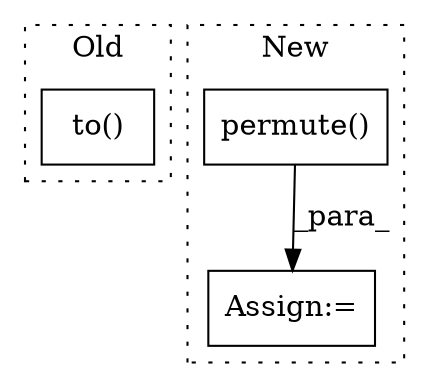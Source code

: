 digraph G {
subgraph cluster0 {
1 [label="to()" a="75" s="532,565" l="27,1" shape="box"];
label = "Old";
style="dotted";
}
subgraph cluster1 {
2 [label="permute()" a="75" s="356,379" l="14,1" shape="box"];
3 [label="Assign:=" a="68" s="353" l="3" shape="box"];
label = "New";
style="dotted";
}
2 -> 3 [label="_para_"];
}